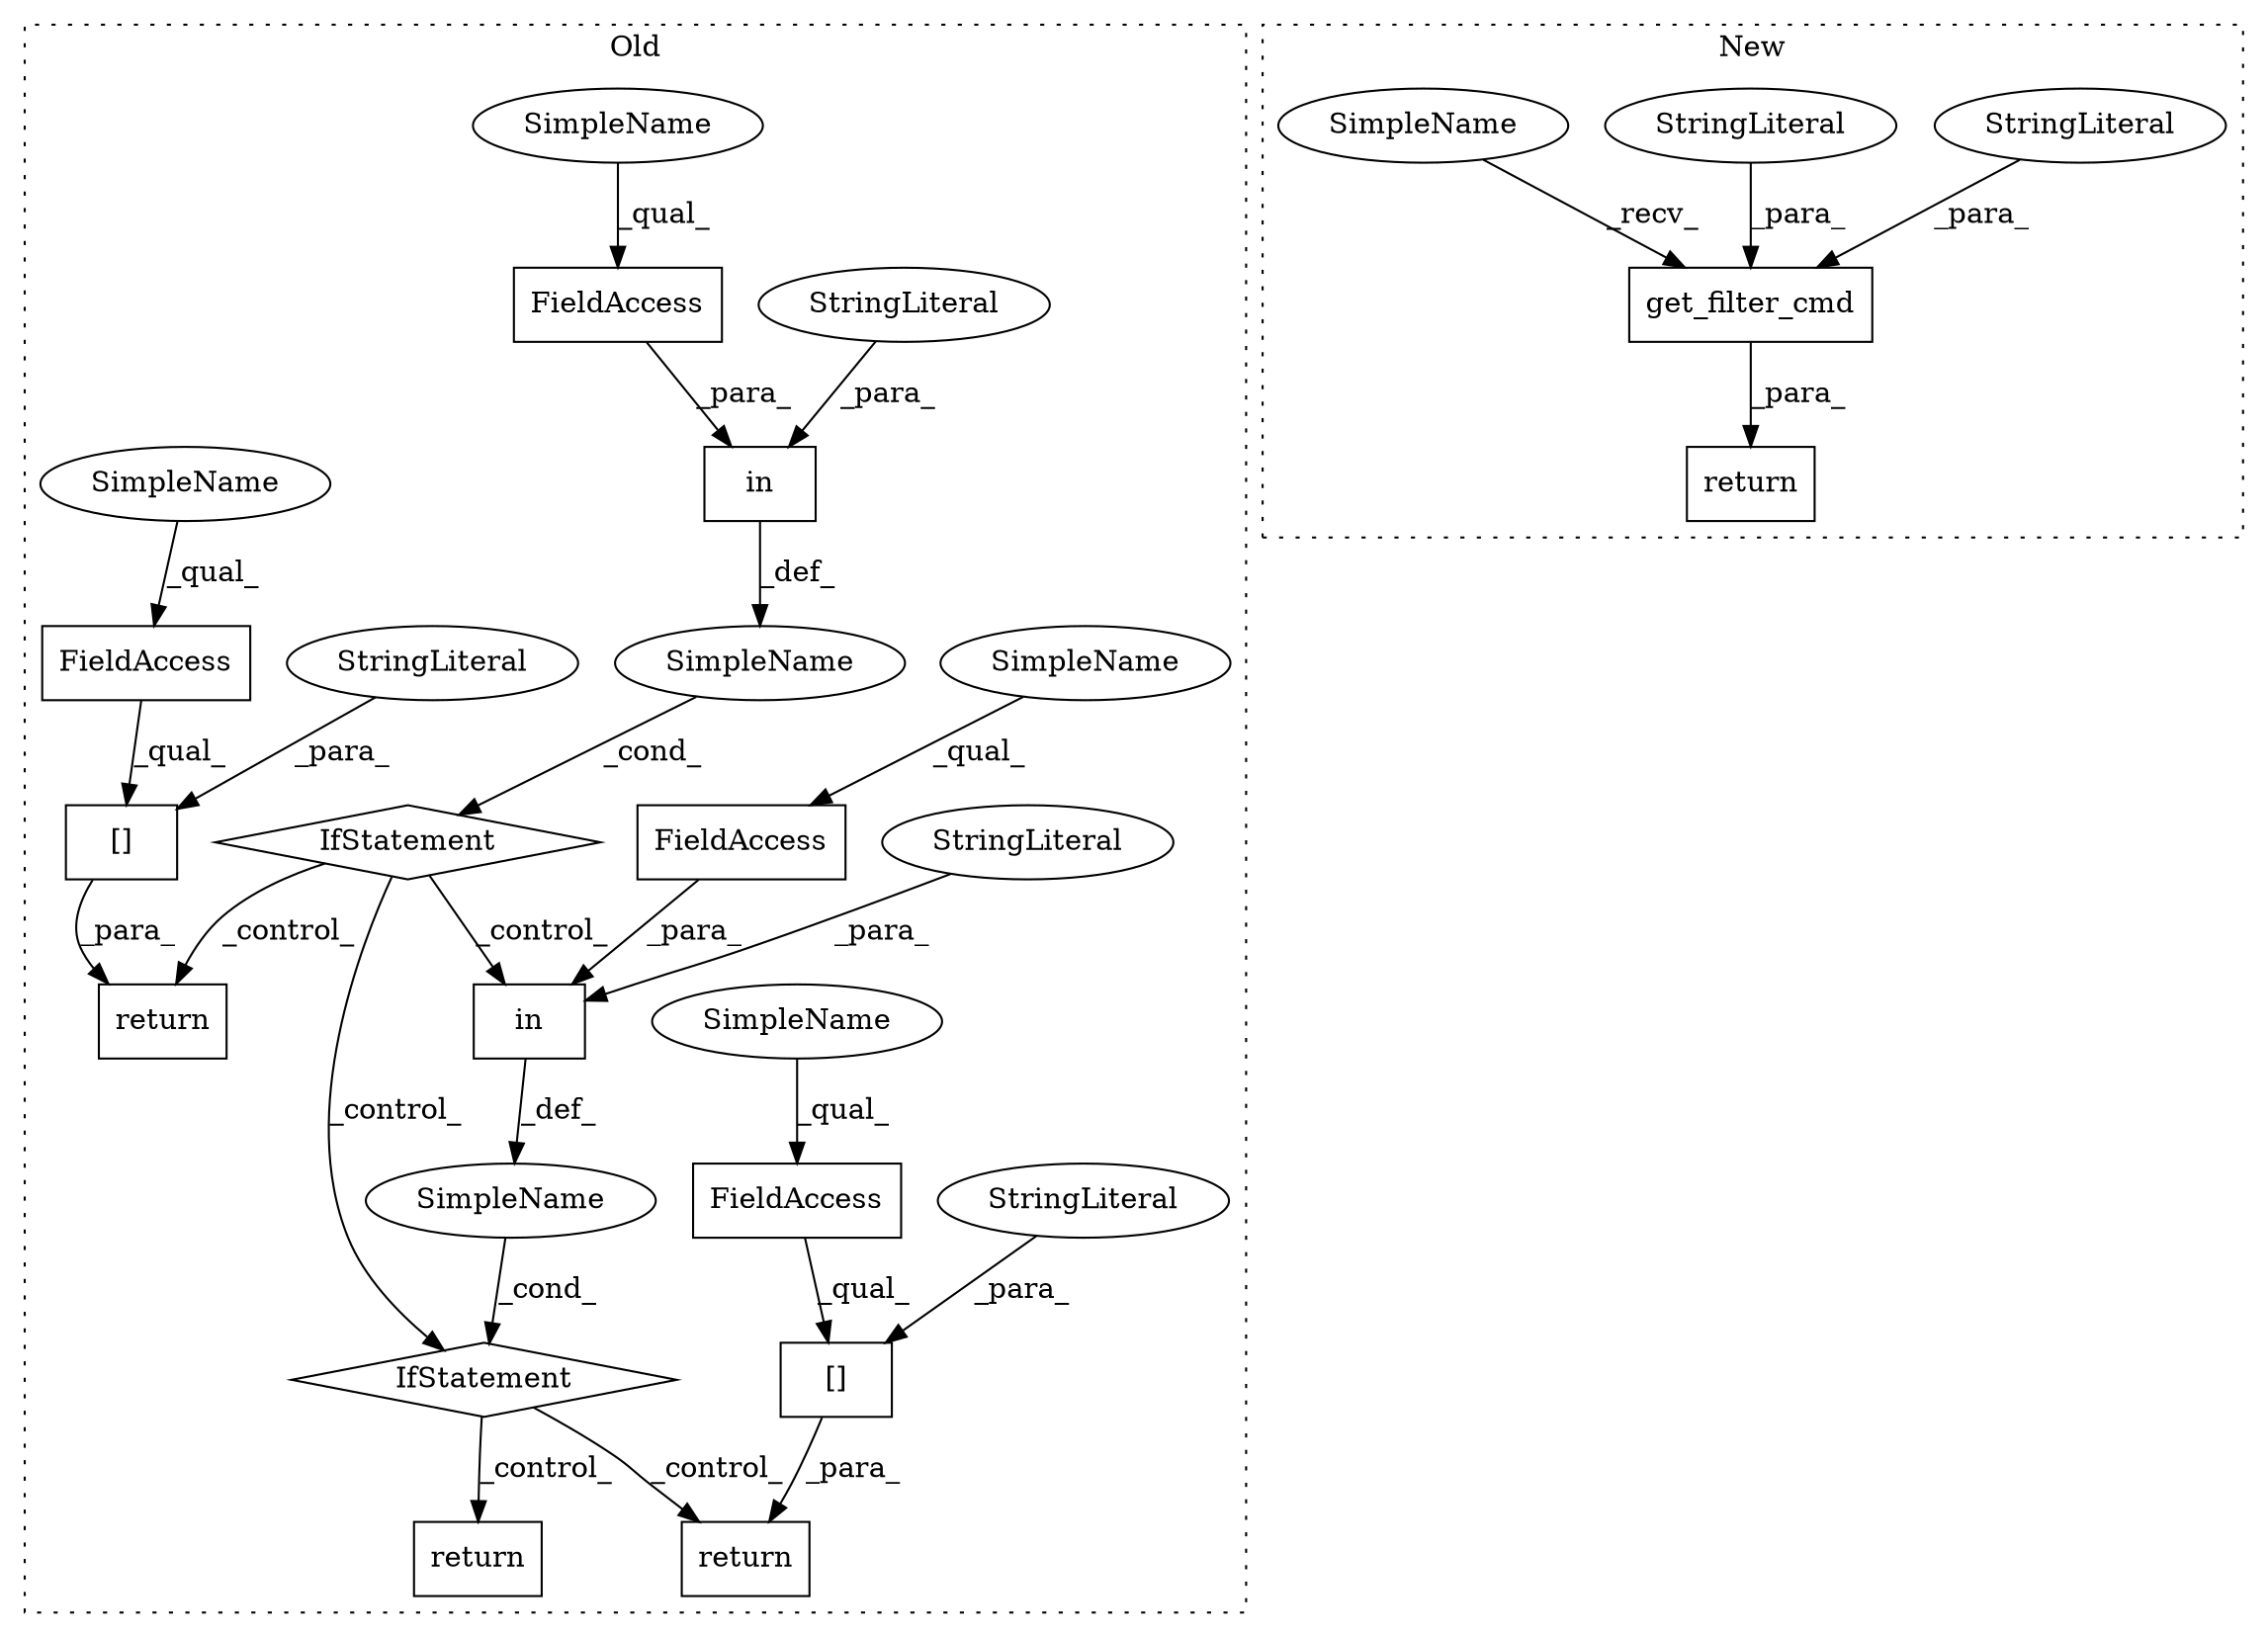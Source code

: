 digraph G {
subgraph cluster0 {
1 [label="in" a="105" s="21361" l="32" shape="box"];
3 [label="FieldAccess" a="22" s="21378" l="15" shape="box"];
4 [label="FieldAccess" a="22" s="21511" l="15" shape="box"];
5 [label="[]" a="2" s="21511,21536" l="16,1" shape="box"];
6 [label="IfStatement" a="25" s="21353,21393" l="8,2" shape="diamond"];
7 [label="SimpleName" a="42" s="" l="" shape="ellipse"];
8 [label="return" a="41" s="21403" l="7" shape="box"];
9 [label="StringLiteral" a="45" s="21527" l="9" shape="ellipse"];
11 [label="StringLiteral" a="45" s="21361" l="13" shape="ellipse"];
13 [label="return" a="41" s="21504" l="7" shape="box"];
14 [label="[]" a="2" s="21410,21439" l="16,1" shape="box"];
15 [label="in" a="105" s="21466" l="28" shape="box"];
16 [label="FieldAccess" a="22" s="21479" l="15" shape="box"];
17 [label="FieldAccess" a="22" s="21410" l="15" shape="box"];
18 [label="SimpleName" a="42" s="" l="" shape="ellipse"];
19 [label="IfStatement" a="25" s="21458,21494" l="8,2" shape="diamond"];
20 [label="StringLiteral" a="45" s="21466" l="9" shape="ellipse"];
22 [label="StringLiteral" a="45" s="21426" l="13" shape="ellipse"];
23 [label="return" a="41" s="21559" l="7" shape="box"];
24 [label="SimpleName" a="42" s="21511" l="4" shape="ellipse"];
25 [label="SimpleName" a="42" s="21479" l="4" shape="ellipse"];
26 [label="SimpleName" a="42" s="21378" l="4" shape="ellipse"];
27 [label="SimpleName" a="42" s="21410" l="4" shape="ellipse"];
label = "Old";
style="dotted";
}
subgraph cluster1 {
2 [label="get_filter_cmd" a="32" s="20773,20799" l="15,1" shape="box"];
10 [label="StringLiteral" a="45" s="20794" l="5" shape="ellipse"];
12 [label="return" a="41" s="20761" l="7" shape="box"];
21 [label="StringLiteral" a="45" s="20788" l="5" shape="ellipse"];
28 [label="SimpleName" a="42" s="20768" l="4" shape="ellipse"];
label = "New";
style="dotted";
}
1 -> 7 [label="_def_"];
2 -> 12 [label="_para_"];
3 -> 1 [label="_para_"];
4 -> 5 [label="_qual_"];
5 -> 13 [label="_para_"];
6 -> 15 [label="_control_"];
6 -> 19 [label="_control_"];
6 -> 8 [label="_control_"];
7 -> 6 [label="_cond_"];
9 -> 5 [label="_para_"];
10 -> 2 [label="_para_"];
11 -> 1 [label="_para_"];
14 -> 8 [label="_para_"];
15 -> 18 [label="_def_"];
16 -> 15 [label="_para_"];
17 -> 14 [label="_qual_"];
18 -> 19 [label="_cond_"];
19 -> 13 [label="_control_"];
19 -> 23 [label="_control_"];
20 -> 15 [label="_para_"];
21 -> 2 [label="_para_"];
22 -> 14 [label="_para_"];
24 -> 4 [label="_qual_"];
25 -> 16 [label="_qual_"];
26 -> 3 [label="_qual_"];
27 -> 17 [label="_qual_"];
28 -> 2 [label="_recv_"];
}